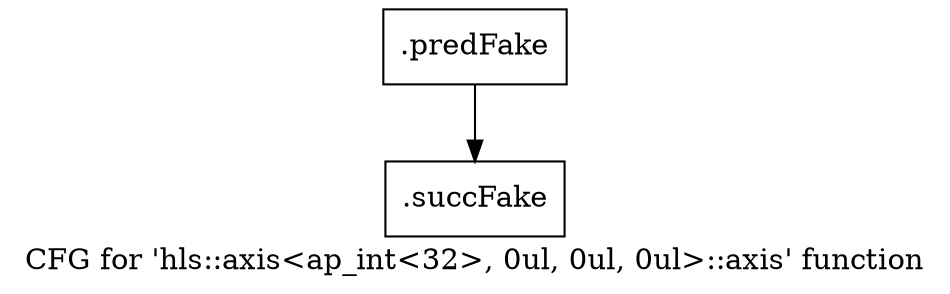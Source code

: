 digraph "CFG for 'hls::axis\<ap_int\<32\>, 0ul, 0ul, 0ul\>::axis' function" {
	label="CFG for 'hls::axis\<ap_int\<32\>, 0ul, 0ul, 0ul\>::axis' function";

	Node0x45edee0 [shape=record,filename="",linenumber="",label="{.predFake}"];
	Node0x45edee0 -> Node0x47b7db0[ callList="" memoryops="" filename="/media/miguel/NewVolume/Linux/Xilinx/Vitis_HLS/2020.2/include/ap_axi_sdata.h" execusionnum="0"];
	Node0x47b7db0 [shape=record,filename="/media/miguel/NewVolume/Linux/Xilinx/Vitis_HLS/2020.2/include/ap_axi_sdata.h",linenumber="109",label="{.succFake}"];
}

